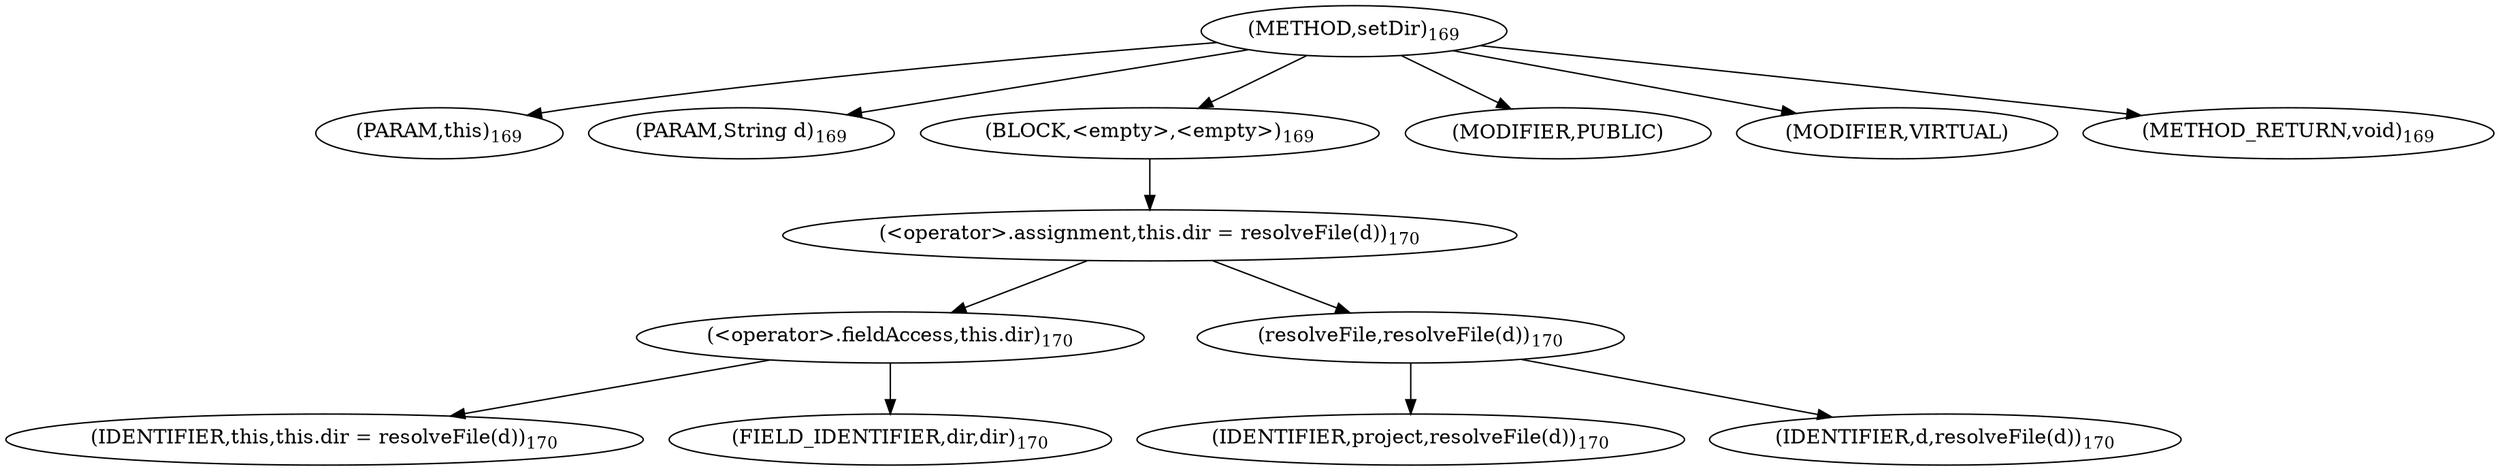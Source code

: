 digraph "setDir" {  
"441" [label = <(METHOD,setDir)<SUB>169</SUB>> ]
"19" [label = <(PARAM,this)<SUB>169</SUB>> ]
"442" [label = <(PARAM,String d)<SUB>169</SUB>> ]
"443" [label = <(BLOCK,&lt;empty&gt;,&lt;empty&gt;)<SUB>169</SUB>> ]
"444" [label = <(&lt;operator&gt;.assignment,this.dir = resolveFile(d))<SUB>170</SUB>> ]
"445" [label = <(&lt;operator&gt;.fieldAccess,this.dir)<SUB>170</SUB>> ]
"18" [label = <(IDENTIFIER,this,this.dir = resolveFile(d))<SUB>170</SUB>> ]
"446" [label = <(FIELD_IDENTIFIER,dir,dir)<SUB>170</SUB>> ]
"447" [label = <(resolveFile,resolveFile(d))<SUB>170</SUB>> ]
"448" [label = <(IDENTIFIER,project,resolveFile(d))<SUB>170</SUB>> ]
"449" [label = <(IDENTIFIER,d,resolveFile(d))<SUB>170</SUB>> ]
"450" [label = <(MODIFIER,PUBLIC)> ]
"451" [label = <(MODIFIER,VIRTUAL)> ]
"452" [label = <(METHOD_RETURN,void)<SUB>169</SUB>> ]
  "441" -> "19" 
  "441" -> "442" 
  "441" -> "443" 
  "441" -> "450" 
  "441" -> "451" 
  "441" -> "452" 
  "443" -> "444" 
  "444" -> "445" 
  "444" -> "447" 
  "445" -> "18" 
  "445" -> "446" 
  "447" -> "448" 
  "447" -> "449" 
}
